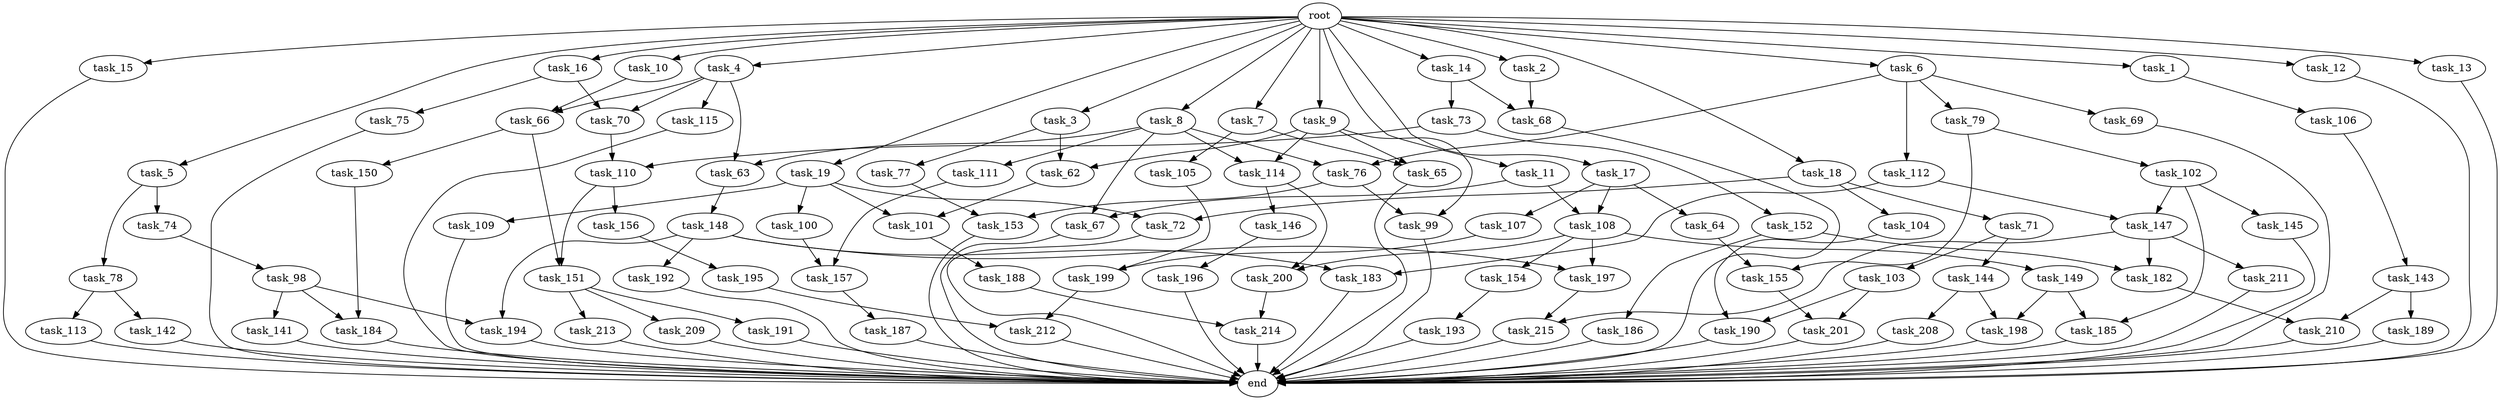 digraph G {
  task_105 [size="214748364800.000000"];
  task_15 [size="1024.000000"];
  task_102 [size="420906795008.000000"];
  task_63 [size="858993459200.000000"];
  task_184 [size="455266533376.000000"];
  task_143 [size="695784701952.000000"];
  task_153 [size="455266533376.000000"];
  task_191 [size="420906795008.000000"];
  task_7 [size="1024.000000"];
  task_104 [size="214748364800.000000"];
  task_79 [size="214748364800.000000"];
  task_75 [size="137438953472.000000"];
  task_214 [size="730144440320.000000"];
  task_154 [size="34359738368.000000"];
  task_106 [size="549755813888.000000"];
  task_196 [size="309237645312.000000"];
  task_72 [size="764504178688.000000"];
  task_98 [size="137438953472.000000"];
  task_9 [size="1024.000000"];
  task_155 [size="1279900254208.000000"];
  task_74 [size="34359738368.000000"];
  task_112 [size="214748364800.000000"];
  task_147 [size="523986010112.000000"];
  task_185 [size="343597383680.000000"];
  task_142 [size="309237645312.000000"];
  task_73 [size="858993459200.000000"];
  task_64 [size="34359738368.000000"];
  task_77 [size="214748364800.000000"];
  task_198 [size="455266533376.000000"];
  task_65 [size="523986010112.000000"];
  task_150 [size="77309411328.000000"];
  task_18 [size="1024.000000"];
  task_188 [size="858993459200.000000"];
  task_212 [size="446676598784.000000"];
  task_68 [size="936302870528.000000"];
  task_115 [size="309237645312.000000"];
  task_190 [size="1099511627776.000000"];
  task_109 [size="549755813888.000000"];
  task_11 [size="1024.000000"];
  task_145 [size="309237645312.000000"];
  task_1 [size="1024.000000"];
  task_78 [size="34359738368.000000"];
  task_157 [size="558345748480.000000"];
  task_156 [size="420906795008.000000"];
  task_210 [size="773094113280.000000"];
  task_201 [size="627065225216.000000"];
  task_189 [size="77309411328.000000"];
  task_69 [size="214748364800.000000"];
  task_99 [size="343597383680.000000"];
  task_146 [size="137438953472.000000"];
  task_194 [size="730144440320.000000"];
  task_62 [size="523986010112.000000"];
  task_66 [size="386547056640.000000"];
  task_19 [size="1024.000000"];
  task_213 [size="420906795008.000000"];
  task_195 [size="77309411328.000000"];
  end [size="0.000000"];
  task_144 [size="309237645312.000000"];
  task_192 [size="695784701952.000000"];
  task_4 [size="1024.000000"];
  task_10 [size="1024.000000"];
  task_193 [size="34359738368.000000"];
  task_101 [size="1245540515840.000000"];
  task_100 [size="549755813888.000000"];
  task_70 [size="446676598784.000000"];
  task_71 [size="214748364800.000000"];
  task_67 [size="858993459200.000000"];
  task_14 [size="1024.000000"];
  task_12 [size="1024.000000"];
  task_13 [size="1024.000000"];
  task_187 [size="34359738368.000000"];
  task_108 [size="343597383680.000000"];
  task_3 [size="1024.000000"];
  task_114 [size="858993459200.000000"];
  task_5 [size="1024.000000"];
  task_103 [size="309237645312.000000"];
  task_113 [size="309237645312.000000"];
  task_6 [size="1024.000000"];
  task_186 [size="309237645312.000000"];
  task_2 [size="1024.000000"];
  task_141 [size="34359738368.000000"];
  task_197 [size="730144440320.000000"];
  task_183 [size="910533066752.000000"];
  task_107 [size="34359738368.000000"];
  task_182 [size="730144440320.000000"];
  task_211 [size="420906795008.000000"];
  task_149 [size="34359738368.000000"];
  task_17 [size="1024.000000"];
  task_76 [size="764504178688.000000"];
  task_200 [size="171798691840.000000"];
  root [size="0.000000"];
  task_148 [size="214748364800.000000"];
  task_111 [size="549755813888.000000"];
  task_8 [size="1024.000000"];
  task_16 [size="1024.000000"];
  task_199 [size="111669149696.000000"];
  task_152 [size="77309411328.000000"];
  task_151 [size="498216206336.000000"];
  task_215 [size="730144440320.000000"];
  task_110 [size="936302870528.000000"];
  task_208 [size="420906795008.000000"];
  task_209 [size="420906795008.000000"];

  task_105 -> task_199 [size="75497472.000000"];
  task_15 -> end [size="1.000000"];
  task_102 -> task_147 [size="301989888.000000"];
  task_102 -> task_145 [size="301989888.000000"];
  task_102 -> task_185 [size="301989888.000000"];
  task_63 -> task_148 [size="209715200.000000"];
  task_184 -> end [size="1.000000"];
  task_143 -> task_210 [size="75497472.000000"];
  task_143 -> task_189 [size="75497472.000000"];
  task_153 -> end [size="1.000000"];
  task_191 -> end [size="1.000000"];
  task_7 -> task_65 [size="209715200.000000"];
  task_7 -> task_105 [size="209715200.000000"];
  task_104 -> task_190 [size="536870912.000000"];
  task_79 -> task_155 [size="411041792.000000"];
  task_79 -> task_102 [size="411041792.000000"];
  task_75 -> end [size="1.000000"];
  task_214 -> end [size="1.000000"];
  task_154 -> task_193 [size="33554432.000000"];
  task_106 -> task_143 [size="679477248.000000"];
  task_196 -> end [size="1.000000"];
  task_72 -> end [size="1.000000"];
  task_98 -> task_184 [size="33554432.000000"];
  task_98 -> task_194 [size="33554432.000000"];
  task_98 -> task_141 [size="33554432.000000"];
  task_9 -> task_65 [size="301989888.000000"];
  task_9 -> task_114 [size="301989888.000000"];
  task_9 -> task_99 [size="301989888.000000"];
  task_9 -> task_62 [size="301989888.000000"];
  task_155 -> task_201 [size="75497472.000000"];
  task_74 -> task_98 [size="134217728.000000"];
  task_112 -> task_147 [size="209715200.000000"];
  task_112 -> task_183 [size="209715200.000000"];
  task_147 -> task_215 [size="411041792.000000"];
  task_147 -> task_182 [size="411041792.000000"];
  task_147 -> task_211 [size="411041792.000000"];
  task_185 -> end [size="1.000000"];
  task_142 -> end [size="1.000000"];
  task_73 -> task_110 [size="75497472.000000"];
  task_73 -> task_152 [size="75497472.000000"];
  task_64 -> task_155 [size="838860800.000000"];
  task_77 -> task_153 [size="411041792.000000"];
  task_198 -> end [size="1.000000"];
  task_65 -> end [size="1.000000"];
  task_150 -> task_184 [size="411041792.000000"];
  task_18 -> task_71 [size="209715200.000000"];
  task_18 -> task_72 [size="209715200.000000"];
  task_18 -> task_104 [size="209715200.000000"];
  task_188 -> task_214 [size="33554432.000000"];
  task_212 -> end [size="1.000000"];
  task_68 -> end [size="1.000000"];
  task_115 -> end [size="1.000000"];
  task_190 -> end [size="1.000000"];
  task_109 -> end [size="1.000000"];
  task_11 -> task_108 [size="301989888.000000"];
  task_11 -> task_67 [size="301989888.000000"];
  task_145 -> end [size="1.000000"];
  task_1 -> task_106 [size="536870912.000000"];
  task_78 -> task_113 [size="301989888.000000"];
  task_78 -> task_142 [size="301989888.000000"];
  task_157 -> task_187 [size="33554432.000000"];
  task_156 -> task_195 [size="75497472.000000"];
  task_210 -> end [size="1.000000"];
  task_201 -> end [size="1.000000"];
  task_189 -> end [size="1.000000"];
  task_69 -> end [size="1.000000"];
  task_99 -> end [size="1.000000"];
  task_146 -> task_196 [size="301989888.000000"];
  task_194 -> end [size="1.000000"];
  task_62 -> task_101 [size="679477248.000000"];
  task_66 -> task_150 [size="75497472.000000"];
  task_66 -> task_151 [size="75497472.000000"];
  task_19 -> task_109 [size="536870912.000000"];
  task_19 -> task_101 [size="536870912.000000"];
  task_19 -> task_100 [size="536870912.000000"];
  task_19 -> task_72 [size="536870912.000000"];
  task_213 -> end [size="1.000000"];
  task_195 -> task_212 [size="301989888.000000"];
  task_144 -> task_208 [size="411041792.000000"];
  task_144 -> task_198 [size="411041792.000000"];
  task_192 -> end [size="1.000000"];
  task_4 -> task_63 [size="301989888.000000"];
  task_4 -> task_66 [size="301989888.000000"];
  task_4 -> task_70 [size="301989888.000000"];
  task_4 -> task_115 [size="301989888.000000"];
  task_10 -> task_66 [size="75497472.000000"];
  task_193 -> end [size="1.000000"];
  task_101 -> task_188 [size="838860800.000000"];
  task_100 -> task_157 [size="411041792.000000"];
  task_70 -> task_110 [size="838860800.000000"];
  task_71 -> task_144 [size="301989888.000000"];
  task_71 -> task_103 [size="301989888.000000"];
  task_67 -> end [size="1.000000"];
  task_14 -> task_68 [size="838860800.000000"];
  task_14 -> task_73 [size="838860800.000000"];
  task_12 -> end [size="1.000000"];
  task_13 -> end [size="1.000000"];
  task_187 -> end [size="1.000000"];
  task_108 -> task_149 [size="33554432.000000"];
  task_108 -> task_200 [size="33554432.000000"];
  task_108 -> task_197 [size="33554432.000000"];
  task_108 -> task_154 [size="33554432.000000"];
  task_3 -> task_77 [size="209715200.000000"];
  task_3 -> task_62 [size="209715200.000000"];
  task_114 -> task_200 [size="134217728.000000"];
  task_114 -> task_146 [size="134217728.000000"];
  task_5 -> task_78 [size="33554432.000000"];
  task_5 -> task_74 [size="33554432.000000"];
  task_103 -> task_201 [size="536870912.000000"];
  task_103 -> task_190 [size="536870912.000000"];
  task_113 -> end [size="1.000000"];
  task_6 -> task_112 [size="209715200.000000"];
  task_6 -> task_76 [size="209715200.000000"];
  task_6 -> task_79 [size="209715200.000000"];
  task_6 -> task_69 [size="209715200.000000"];
  task_186 -> end [size="1.000000"];
  task_2 -> task_68 [size="75497472.000000"];
  task_141 -> end [size="1.000000"];
  task_197 -> task_215 [size="301989888.000000"];
  task_183 -> end [size="1.000000"];
  task_107 -> task_199 [size="33554432.000000"];
  task_182 -> task_210 [size="679477248.000000"];
  task_211 -> end [size="1.000000"];
  task_149 -> task_185 [size="33554432.000000"];
  task_149 -> task_198 [size="33554432.000000"];
  task_17 -> task_108 [size="33554432.000000"];
  task_17 -> task_64 [size="33554432.000000"];
  task_17 -> task_107 [size="33554432.000000"];
  task_76 -> task_153 [size="33554432.000000"];
  task_76 -> task_99 [size="33554432.000000"];
  task_200 -> task_214 [size="679477248.000000"];
  root -> task_13 [size="1.000000"];
  root -> task_17 [size="1.000000"];
  root -> task_3 [size="1.000000"];
  root -> task_4 [size="1.000000"];
  root -> task_11 [size="1.000000"];
  root -> task_15 [size="1.000000"];
  root -> task_10 [size="1.000000"];
  root -> task_6 [size="1.000000"];
  root -> task_9 [size="1.000000"];
  root -> task_16 [size="1.000000"];
  root -> task_8 [size="1.000000"];
  root -> task_18 [size="1.000000"];
  root -> task_1 [size="1.000000"];
  root -> task_5 [size="1.000000"];
  root -> task_19 [size="1.000000"];
  root -> task_2 [size="1.000000"];
  root -> task_14 [size="1.000000"];
  root -> task_7 [size="1.000000"];
  root -> task_12 [size="1.000000"];
  task_148 -> task_194 [size="679477248.000000"];
  task_148 -> task_183 [size="679477248.000000"];
  task_148 -> task_192 [size="679477248.000000"];
  task_148 -> task_197 [size="679477248.000000"];
  task_111 -> task_157 [size="134217728.000000"];
  task_8 -> task_63 [size="536870912.000000"];
  task_8 -> task_114 [size="536870912.000000"];
  task_8 -> task_76 [size="536870912.000000"];
  task_8 -> task_67 [size="536870912.000000"];
  task_8 -> task_111 [size="536870912.000000"];
  task_16 -> task_75 [size="134217728.000000"];
  task_16 -> task_70 [size="134217728.000000"];
  task_199 -> task_212 [size="134217728.000000"];
  task_152 -> task_182 [size="301989888.000000"];
  task_152 -> task_186 [size="301989888.000000"];
  task_151 -> task_213 [size="411041792.000000"];
  task_151 -> task_191 [size="411041792.000000"];
  task_151 -> task_209 [size="411041792.000000"];
  task_215 -> end [size="1.000000"];
  task_110 -> task_156 [size="411041792.000000"];
  task_110 -> task_151 [size="411041792.000000"];
  task_208 -> end [size="1.000000"];
  task_209 -> end [size="1.000000"];
}
